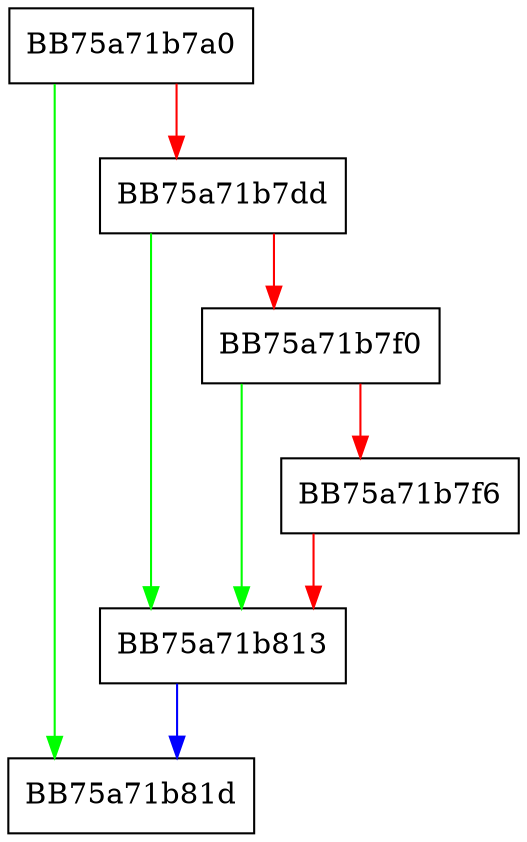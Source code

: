 digraph FindFirst {
  node [shape="box"];
  graph [splines=ortho];
  BB75a71b7a0 -> BB75a71b81d [color="green"];
  BB75a71b7a0 -> BB75a71b7dd [color="red"];
  BB75a71b7dd -> BB75a71b813 [color="green"];
  BB75a71b7dd -> BB75a71b7f0 [color="red"];
  BB75a71b7f0 -> BB75a71b813 [color="green"];
  BB75a71b7f0 -> BB75a71b7f6 [color="red"];
  BB75a71b7f6 -> BB75a71b813 [color="red"];
  BB75a71b813 -> BB75a71b81d [color="blue"];
}